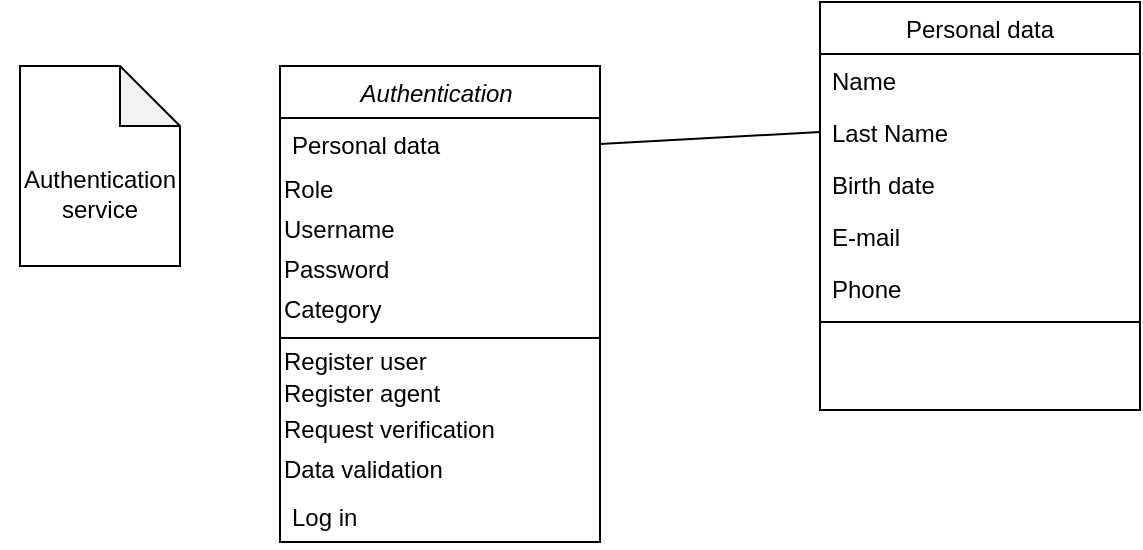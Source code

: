 <mxfile version="14.6.13" type="device" pages="10"><diagram id="C5RBs43oDa-KdzZeNtuy" name="Authentication service"><mxGraphModel dx="1038" dy="548" grid="1" gridSize="10" guides="1" tooltips="1" connect="1" arrows="1" fold="1" page="1" pageScale="1" pageWidth="827" pageHeight="1169" math="0" shadow="0"><root><mxCell id="WIyWlLk6GJQsqaUBKTNV-0"/><mxCell id="WIyWlLk6GJQsqaUBKTNV-1" parent="WIyWlLk6GJQsqaUBKTNV-0"/><mxCell id="zkfFHV4jXpPFQw0GAbJ--0" value="Authentication " style="swimlane;fontStyle=2;align=center;verticalAlign=top;childLayout=stackLayout;horizontal=1;startSize=26;horizontalStack=0;resizeParent=1;resizeLast=0;collapsible=1;marginBottom=0;rounded=0;shadow=0;strokeWidth=1;" parent="WIyWlLk6GJQsqaUBKTNV-1" vertex="1"><mxGeometry x="220" y="60" width="160" height="238" as="geometry"><mxRectangle x="230" y="140" width="160" height="26" as="alternateBounds"/></mxGeometry></mxCell><mxCell id="zkfFHV4jXpPFQw0GAbJ--1" value="Personal data" style="text;align=left;verticalAlign=top;spacingLeft=4;spacingRight=4;overflow=hidden;rotatable=0;points=[[0,0.5],[1,0.5]];portConstraint=eastwest;" parent="zkfFHV4jXpPFQw0GAbJ--0" vertex="1"><mxGeometry y="26" width="160" height="26" as="geometry"/></mxCell><mxCell id="ReYNK1Z-Af21f3EO2ysg-7" value="Role" style="text;html=1;strokeColor=none;fillColor=none;align=left;verticalAlign=middle;whiteSpace=wrap;rounded=0;" parent="zkfFHV4jXpPFQw0GAbJ--0" vertex="1"><mxGeometry y="52" width="160" height="20" as="geometry"/></mxCell><mxCell id="XfQplc0rlk7RxLokf2ta-0" value="Username" style="text;html=1;strokeColor=none;fillColor=none;align=left;verticalAlign=middle;whiteSpace=wrap;rounded=0;" parent="zkfFHV4jXpPFQw0GAbJ--0" vertex="1"><mxGeometry y="72" width="160" height="20" as="geometry"/></mxCell><mxCell id="1bOQscajM9IXoWWBDuEz-1" value="Password" style="text;html=1;strokeColor=none;fillColor=none;align=left;verticalAlign=middle;whiteSpace=wrap;rounded=0;" parent="zkfFHV4jXpPFQw0GAbJ--0" vertex="1"><mxGeometry y="92" width="160" height="20" as="geometry"/></mxCell><mxCell id="_QOAytvVCJvQqYJpLFVI-0" value="Category" style="text;html=1;strokeColor=none;fillColor=none;align=left;verticalAlign=middle;whiteSpace=wrap;rounded=0;" vertex="1" parent="zkfFHV4jXpPFQw0GAbJ--0"><mxGeometry y="112" width="160" height="20" as="geometry"/></mxCell><mxCell id="zkfFHV4jXpPFQw0GAbJ--4" value="" style="line;html=1;strokeWidth=1;align=left;verticalAlign=middle;spacingTop=-1;spacingLeft=3;spacingRight=3;rotatable=0;labelPosition=right;points=[];portConstraint=eastwest;" parent="zkfFHV4jXpPFQw0GAbJ--0" vertex="1"><mxGeometry y="132" width="160" height="8" as="geometry"/></mxCell><mxCell id="JDVxA9NkCLUXqV2isDxP-0" value="Register user" style="text;html=1;strokeColor=none;fillColor=none;align=left;verticalAlign=middle;whiteSpace=wrap;rounded=0;" parent="zkfFHV4jXpPFQw0GAbJ--0" vertex="1"><mxGeometry y="140" width="160" height="16" as="geometry"/></mxCell><mxCell id="Q2XnevEy850l-Dmp0-g6-0" value="Register agent" style="text;html=1;strokeColor=none;fillColor=none;align=left;verticalAlign=middle;whiteSpace=wrap;rounded=0;" parent="zkfFHV4jXpPFQw0GAbJ--0" vertex="1"><mxGeometry y="156" width="160" height="16" as="geometry"/></mxCell><mxCell id="1bOQscajM9IXoWWBDuEz-0" value="Request verification" style="text;html=1;strokeColor=none;fillColor=none;align=left;verticalAlign=middle;whiteSpace=wrap;rounded=0;" parent="zkfFHV4jXpPFQw0GAbJ--0" vertex="1"><mxGeometry y="172" width="160" height="20" as="geometry"/></mxCell><mxCell id="1bOQscajM9IXoWWBDuEz-2" value="Data validation" style="text;html=1;strokeColor=none;fillColor=none;align=left;verticalAlign=middle;whiteSpace=wrap;rounded=0;" parent="zkfFHV4jXpPFQw0GAbJ--0" vertex="1"><mxGeometry y="192" width="160" height="20" as="geometry"/></mxCell><mxCell id="ReYNK1Z-Af21f3EO2ysg-29" value="Log in" style="text;align=left;verticalAlign=top;spacingLeft=4;spacingRight=4;overflow=hidden;rotatable=0;points=[[0,0.5],[1,0.5]];portConstraint=eastwest;" parent="zkfFHV4jXpPFQw0GAbJ--0" vertex="1"><mxGeometry y="212" width="160" height="26" as="geometry"/></mxCell><mxCell id="zkfFHV4jXpPFQw0GAbJ--17" value="Personal data" style="swimlane;fontStyle=0;align=center;verticalAlign=top;childLayout=stackLayout;horizontal=1;startSize=26;horizontalStack=0;resizeParent=1;resizeLast=0;collapsible=1;marginBottom=0;rounded=0;shadow=0;strokeWidth=1;" parent="WIyWlLk6GJQsqaUBKTNV-1" vertex="1"><mxGeometry x="490" y="28" width="160" height="204" as="geometry"><mxRectangle x="550" y="140" width="160" height="26" as="alternateBounds"/></mxGeometry></mxCell><mxCell id="zkfFHV4jXpPFQw0GAbJ--18" value="Name" style="text;align=left;verticalAlign=top;spacingLeft=4;spacingRight=4;overflow=hidden;rotatable=0;points=[[0,0.5],[1,0.5]];portConstraint=eastwest;" parent="zkfFHV4jXpPFQw0GAbJ--17" vertex="1"><mxGeometry y="26" width="160" height="26" as="geometry"/></mxCell><mxCell id="zkfFHV4jXpPFQw0GAbJ--19" value="Last Name" style="text;align=left;verticalAlign=top;spacingLeft=4;spacingRight=4;overflow=hidden;rotatable=0;points=[[0,0.5],[1,0.5]];portConstraint=eastwest;rounded=0;shadow=0;html=0;" parent="zkfFHV4jXpPFQw0GAbJ--17" vertex="1"><mxGeometry y="52" width="160" height="26" as="geometry"/></mxCell><mxCell id="zkfFHV4jXpPFQw0GAbJ--20" value="Birth date" style="text;align=left;verticalAlign=top;spacingLeft=4;spacingRight=4;overflow=hidden;rotatable=0;points=[[0,0.5],[1,0.5]];portConstraint=eastwest;rounded=0;shadow=0;html=0;" parent="zkfFHV4jXpPFQw0GAbJ--17" vertex="1"><mxGeometry y="78" width="160" height="26" as="geometry"/></mxCell><mxCell id="zkfFHV4jXpPFQw0GAbJ--21" value="E-mail" style="text;align=left;verticalAlign=top;spacingLeft=4;spacingRight=4;overflow=hidden;rotatable=0;points=[[0,0.5],[1,0.5]];portConstraint=eastwest;rounded=0;shadow=0;html=0;" parent="zkfFHV4jXpPFQw0GAbJ--17" vertex="1"><mxGeometry y="104" width="160" height="26" as="geometry"/></mxCell><mxCell id="zkfFHV4jXpPFQw0GAbJ--22" value="Phone" style="text;align=left;verticalAlign=top;spacingLeft=4;spacingRight=4;overflow=hidden;rotatable=0;points=[[0,0.5],[1,0.5]];portConstraint=eastwest;rounded=0;shadow=0;html=0;" parent="zkfFHV4jXpPFQw0GAbJ--17" vertex="1"><mxGeometry y="130" width="160" height="26" as="geometry"/></mxCell><mxCell id="zkfFHV4jXpPFQw0GAbJ--23" value="" style="line;html=1;strokeWidth=1;align=left;verticalAlign=middle;spacingTop=-1;spacingLeft=3;spacingRight=3;rotatable=0;labelPosition=right;points=[];portConstraint=eastwest;" parent="zkfFHV4jXpPFQw0GAbJ--17" vertex="1"><mxGeometry y="156" width="160" height="8" as="geometry"/></mxCell><mxCell id="HSZNfXxp5xTcY5y4LJtj-0" value="" style="shape=note;whiteSpace=wrap;html=1;backgroundOutline=1;darkOpacity=0.05;" parent="WIyWlLk6GJQsqaUBKTNV-1" vertex="1"><mxGeometry x="90" y="60" width="80" height="100" as="geometry"/></mxCell><mxCell id="ReYNK1Z-Af21f3EO2ysg-4" value="Authentication service" style="text;html=1;strokeColor=none;fillColor=none;align=center;verticalAlign=middle;whiteSpace=wrap;rounded=0;" parent="WIyWlLk6GJQsqaUBKTNV-1" vertex="1"><mxGeometry x="80" y="114" width="100" height="20" as="geometry"/></mxCell><mxCell id="SIzjx4QhROGTk4H8LRek-0" value="" style="endArrow=none;html=1;entryX=0;entryY=0.5;entryDx=0;entryDy=0;exitX=1;exitY=0.5;exitDx=0;exitDy=0;" edge="1" parent="WIyWlLk6GJQsqaUBKTNV-1" source="zkfFHV4jXpPFQw0GAbJ--1" target="zkfFHV4jXpPFQw0GAbJ--19"><mxGeometry width="50" height="50" relative="1" as="geometry"><mxPoint x="390" y="310" as="sourcePoint"/><mxPoint x="440" y="260" as="targetPoint"/></mxGeometry></mxCell></root></mxGraphModel></diagram><diagram id="r2HRBo8od2cqK9iVNZ-q" name="Post service"><mxGraphModel dx="1038" dy="548" grid="1" gridSize="10" guides="1" tooltips="1" connect="1" arrows="1" fold="1" page="1" pageScale="1" pageWidth="850" pageHeight="1100" math="0" shadow="0"><root><mxCell id="br71p7ZjA_L0M0ZVhq4M-0"/><mxCell id="br71p7ZjA_L0M0ZVhq4M-1" parent="br71p7ZjA_L0M0ZVhq4M-0"/><mxCell id="v4H21NzG5PQFJMU2AlOd-0" value="Post service" style="swimlane;fontStyle=2;align=center;verticalAlign=top;childLayout=stackLayout;horizontal=1;startSize=26;horizontalStack=0;resizeParent=1;resizeLast=0;collapsible=1;marginBottom=0;rounded=0;shadow=0;strokeWidth=1;" parent="br71p7ZjA_L0M0ZVhq4M-1" vertex="1"><mxGeometry x="220" y="50" width="180" height="314" as="geometry"><mxRectangle x="230" y="140" width="160" height="26" as="alternateBounds"/></mxGeometry></mxCell><mxCell id="3s2FGF5Vg70_zQsHJ2fp-0" value="Comment length" style="text;html=1;strokeColor=none;fillColor=none;align=left;verticalAlign=middle;whiteSpace=wrap;rounded=0;" vertex="1" parent="v4H21NzG5PQFJMU2AlOd-0"><mxGeometry y="26" width="180" height="20" as="geometry"/></mxCell><mxCell id="3s2FGF5Vg70_zQsHJ2fp-1" value="Comment" style="text;html=1;strokeColor=none;fillColor=none;align=left;verticalAlign=middle;whiteSpace=wrap;rounded=0;" vertex="1" parent="v4H21NzG5PQFJMU2AlOd-0"><mxGeometry y="46" width="180" height="20" as="geometry"/></mxCell><mxCell id="3s2FGF5Vg70_zQsHJ2fp-4" value="Description" style="text;html=1;strokeColor=none;fillColor=none;align=left;verticalAlign=middle;whiteSpace=wrap;rounded=0;" vertex="1" parent="v4H21NzG5PQFJMU2AlOd-0"><mxGeometry y="66" width="180" height="20" as="geometry"/></mxCell><mxCell id="3s2FGF5Vg70_zQsHJ2fp-2" value="Tag" style="text;html=1;strokeColor=none;fillColor=none;align=left;verticalAlign=middle;whiteSpace=wrap;rounded=0;" vertex="1" parent="v4H21NzG5PQFJMU2AlOd-0"><mxGeometry y="86" width="180" height="20" as="geometry"/></mxCell><mxCell id="3s2FGF5Vg70_zQsHJ2fp-3" value="Descrioption length" style="text;html=1;strokeColor=none;fillColor=none;align=left;verticalAlign=middle;whiteSpace=wrap;rounded=0;" vertex="1" parent="v4H21NzG5PQFJMU2AlOd-0"><mxGeometry y="106" width="180" height="20" as="geometry"/></mxCell><mxCell id="3s2FGF5Vg70_zQsHJ2fp-5" value="Location" style="text;html=1;strokeColor=none;fillColor=none;align=left;verticalAlign=middle;whiteSpace=wrap;rounded=0;" vertex="1" parent="v4H21NzG5PQFJMU2AlOd-0"><mxGeometry y="126" width="180" height="20" as="geometry"/></mxCell><mxCell id="v4H21NzG5PQFJMU2AlOd-3" value="" style="line;html=1;strokeWidth=1;align=left;verticalAlign=middle;spacingTop=-1;spacingLeft=3;spacingRight=3;rotatable=0;labelPosition=right;points=[];portConstraint=eastwest;" parent="v4H21NzG5PQFJMU2AlOd-0" vertex="1"><mxGeometry y="146" width="180" height="8" as="geometry"/></mxCell><mxCell id="Hul0nRAsShGVxjiCCPxD-10" value="Post album" style="text;html=1;strokeColor=none;fillColor=none;align=left;verticalAlign=middle;whiteSpace=wrap;rounded=0;" parent="v4H21NzG5PQFJMU2AlOd-0" vertex="1"><mxGeometry y="154" width="180" height="20" as="geometry"/></mxCell><mxCell id="Hul0nRAsShGVxjiCCPxD-9" value="Post picture" style="text;html=1;strokeColor=none;fillColor=none;align=left;verticalAlign=middle;whiteSpace=wrap;rounded=0;" parent="v4H21NzG5PQFJMU2AlOd-0" vertex="1"><mxGeometry y="174" width="180" height="20" as="geometry"/></mxCell><mxCell id="bsOmGUj-gO7jYD7yXXba-0" value="Add tag" style="text;html=1;strokeColor=none;fillColor=none;align=left;verticalAlign=middle;whiteSpace=wrap;rounded=0;" vertex="1" parent="v4H21NzG5PQFJMU2AlOd-0"><mxGeometry y="194" width="180" height="20" as="geometry"/></mxCell><mxCell id="bsOmGUj-gO7jYD7yXXba-2" value="Add description" style="text;html=1;strokeColor=none;fillColor=none;align=left;verticalAlign=middle;whiteSpace=wrap;rounded=0;" vertex="1" parent="v4H21NzG5PQFJMU2AlOd-0"><mxGeometry y="214" width="180" height="20" as="geometry"/></mxCell><mxCell id="bsOmGUj-gO7jYD7yXXba-1" value="Add comment" style="text;html=1;strokeColor=none;fillColor=none;align=left;verticalAlign=middle;whiteSpace=wrap;rounded=0;" vertex="1" parent="v4H21NzG5PQFJMU2AlOd-0"><mxGeometry y="234" width="180" height="20" as="geometry"/></mxCell><mxCell id="bsOmGUj-gO7jYD7yXXba-3" value="Add location" style="text;html=1;strokeColor=none;fillColor=none;align=left;verticalAlign=middle;whiteSpace=wrap;rounded=0;" vertex="1" parent="v4H21NzG5PQFJMU2AlOd-0"><mxGeometry y="254" width="180" height="20" as="geometry"/></mxCell><mxCell id="iZN8cLjQt-UxJeEd8muL-0" value="Post campaign" style="text;html=1;strokeColor=none;fillColor=none;align=left;verticalAlign=middle;whiteSpace=wrap;rounded=0;" vertex="1" parent="v4H21NzG5PQFJMU2AlOd-0"><mxGeometry y="274" width="180" height="20" as="geometry"/></mxCell><mxCell id="g0aqJL32tlfcraor4uZk-0" value="Tag profil" style="text;html=1;strokeColor=none;fillColor=none;align=left;verticalAlign=middle;whiteSpace=wrap;rounded=0;" vertex="1" parent="v4H21NzG5PQFJMU2AlOd-0"><mxGeometry y="294" width="180" height="20" as="geometry"/></mxCell><mxCell id="YQzERz9-yCWYgA1bQ8xz-0" value="" style="shape=note;whiteSpace=wrap;html=1;backgroundOutline=1;darkOpacity=0.05;" parent="br71p7ZjA_L0M0ZVhq4M-1" vertex="1"><mxGeometry x="90" y="60" width="80" height="100" as="geometry"/></mxCell><mxCell id="7DjD-3ZHvbT-M6nE8RVS-1" value="Post service" style="text;html=1;strokeColor=none;fillColor=none;align=center;verticalAlign=middle;whiteSpace=wrap;rounded=0;" parent="br71p7ZjA_L0M0ZVhq4M-1" vertex="1"><mxGeometry x="85" y="110" width="90" height="20" as="geometry"/></mxCell></root></mxGraphModel></diagram><diagram id="b5omNdKvr_zYi1Q-HMgw" name="Message service"><mxGraphModel dx="1038" dy="548" grid="1" gridSize="10" guides="1" tooltips="1" connect="1" arrows="1" fold="1" page="1" pageScale="1" pageWidth="850" pageHeight="1100" math="0" shadow="0"><root><mxCell id="3fl5K1j81_6rZA3wEwP--0"/><mxCell id="3fl5K1j81_6rZA3wEwP--1" parent="3fl5K1j81_6rZA3wEwP--0"/><mxCell id="atzM-9dd-ZXqLETKS4H_-1" value="" style="shape=note;whiteSpace=wrap;html=1;backgroundOutline=1;darkOpacity=0.05;align=left;" parent="3fl5K1j81_6rZA3wEwP--1" vertex="1"><mxGeometry x="90" y="40" width="110" height="100" as="geometry"/></mxCell><mxCell id="atzM-9dd-ZXqLETKS4H_-2" value="Message service" style="text;html=1;strokeColor=none;fillColor=none;align=center;verticalAlign=middle;whiteSpace=wrap;rounded=0;" parent="3fl5K1j81_6rZA3wEwP--1" vertex="1"><mxGeometry x="90" y="80" width="110" height="20" as="geometry"/></mxCell><mxCell id="gHcxN_BVj7UGCXeV6Qfe-0" value="Message" style="swimlane;fontStyle=2;align=center;verticalAlign=top;childLayout=stackLayout;horizontal=1;startSize=26;horizontalStack=0;resizeParent=1;resizeLast=0;collapsible=1;marginBottom=0;rounded=0;shadow=0;strokeWidth=1;" parent="3fl5K1j81_6rZA3wEwP--1" vertex="1"><mxGeometry x="300" y="60" width="160" height="194" as="geometry"><mxRectangle x="230" y="140" width="160" height="26" as="alternateBounds"/></mxGeometry></mxCell><mxCell id="C_VQPo6LiMMqjSsjy3Vf-0" value="Message" style="text;html=1;strokeColor=none;fillColor=none;align=left;verticalAlign=middle;whiteSpace=wrap;rounded=0;" vertex="1" parent="gHcxN_BVj7UGCXeV6Qfe-0"><mxGeometry y="26" width="160" height="20" as="geometry"/></mxCell><mxCell id="C_VQPo6LiMMqjSsjy3Vf-1" value="Message length" style="text;html=1;strokeColor=none;fillColor=none;align=left;verticalAlign=middle;whiteSpace=wrap;rounded=0;" vertex="1" parent="gHcxN_BVj7UGCXeV6Qfe-0"><mxGeometry y="46" width="160" height="20" as="geometry"/></mxCell><mxCell id="gHcxN_BVj7UGCXeV6Qfe-3" value="" style="line;html=1;strokeWidth=1;align=left;verticalAlign=middle;spacingTop=-1;spacingLeft=3;spacingRight=3;rotatable=0;labelPosition=right;points=[];portConstraint=eastwest;" parent="gHcxN_BVj7UGCXeV6Qfe-0" vertex="1"><mxGeometry y="66" width="160" height="8" as="geometry"/></mxCell><mxCell id="gHcxN_BVj7UGCXeV6Qfe-4" value="Send text message" style="text;html=1;strokeColor=none;fillColor=none;align=left;verticalAlign=middle;whiteSpace=wrap;rounded=0;" parent="gHcxN_BVj7UGCXeV6Qfe-0" vertex="1"><mxGeometry y="74" width="160" height="20" as="geometry"/></mxCell><mxCell id="gHcxN_BVj7UGCXeV6Qfe-5" value="Send post" style="text;html=1;strokeColor=none;fillColor=none;align=left;verticalAlign=middle;whiteSpace=wrap;rounded=0;" parent="gHcxN_BVj7UGCXeV6Qfe-0" vertex="1"><mxGeometry y="94" width="160" height="20" as="geometry"/></mxCell><mxCell id="OZNnjJViPMddC7_l5D5_-0" value="Send album" style="text;html=1;strokeColor=none;fillColor=none;align=left;verticalAlign=middle;whiteSpace=wrap;rounded=0;" parent="gHcxN_BVj7UGCXeV6Qfe-0" vertex="1"><mxGeometry y="114" width="160" height="20" as="geometry"/></mxCell><mxCell id="OZNnjJViPMddC7_l5D5_-1" value="Accept message" style="text;html=1;strokeColor=none;fillColor=none;align=left;verticalAlign=middle;whiteSpace=wrap;rounded=0;" parent="gHcxN_BVj7UGCXeV6Qfe-0" vertex="1"><mxGeometry y="134" width="160" height="20" as="geometry"/></mxCell><mxCell id="OZNnjJViPMddC7_l5D5_-3" value="Decline message" style="text;html=1;strokeColor=none;fillColor=none;align=left;verticalAlign=middle;whiteSpace=wrap;rounded=0;" parent="gHcxN_BVj7UGCXeV6Qfe-0" vertex="1"><mxGeometry y="154" width="160" height="20" as="geometry"/></mxCell><mxCell id="OZNnjJViPMddC7_l5D5_-2" value="Delete message" style="text;html=1;strokeColor=none;fillColor=none;align=left;verticalAlign=middle;whiteSpace=wrap;rounded=0;" parent="gHcxN_BVj7UGCXeV6Qfe-0" vertex="1"><mxGeometry y="174" width="160" height="20" as="geometry"/></mxCell></root></mxGraphModel></diagram><diagram id="DbT8yEGWel71VW7rUejq" name="Campaign service"><mxGraphModel dx="1038" dy="548" grid="1" gridSize="10" guides="1" tooltips="1" connect="1" arrows="1" fold="1" page="1" pageScale="1" pageWidth="850" pageHeight="1100" math="0" shadow="0"><root><mxCell id="75Egmg1gJeZcGMOf_CWJ-0"/><mxCell id="75Egmg1gJeZcGMOf_CWJ-1" parent="75Egmg1gJeZcGMOf_CWJ-0"/><mxCell id="75Egmg1gJeZcGMOf_CWJ-2" value="" style="shape=note;whiteSpace=wrap;html=1;backgroundOutline=1;darkOpacity=0.05;align=left;" parent="75Egmg1gJeZcGMOf_CWJ-1" vertex="1"><mxGeometry x="110" y="40" width="90" height="100" as="geometry"/></mxCell><mxCell id="75Egmg1gJeZcGMOf_CWJ-3" value="Campaign service" style="text;html=1;strokeColor=none;fillColor=none;align=center;verticalAlign=middle;whiteSpace=wrap;rounded=0;" parent="75Egmg1gJeZcGMOf_CWJ-1" vertex="1"><mxGeometry x="115" y="90" width="80" height="20" as="geometry"/></mxCell><mxCell id="Hi_1EQ1bOfn7E2mt74sv-0" value="Campaign service" style="swimlane;fontStyle=2;align=center;verticalAlign=top;childLayout=stackLayout;horizontal=1;startSize=26;horizontalStack=0;resizeParent=1;resizeLast=0;collapsible=1;marginBottom=0;rounded=0;shadow=0;strokeWidth=1;" parent="75Egmg1gJeZcGMOf_CWJ-1" vertex="1"><mxGeometry x="265" y="50" width="160" height="294" as="geometry"><mxRectangle x="230" y="140" width="160" height="26" as="alternateBounds"/></mxGeometry></mxCell><mxCell id="_TTTxlsUp_SePWbgWbrv-2" value="Name" style="text;html=1;strokeColor=none;fillColor=none;align=left;verticalAlign=middle;whiteSpace=wrap;rounded=0;" vertex="1" parent="Hi_1EQ1bOfn7E2mt74sv-0"><mxGeometry y="26" width="160" height="20" as="geometry"/></mxCell><mxCell id="_TTTxlsUp_SePWbgWbrv-6" value="Time" style="text;html=1;strokeColor=none;fillColor=none;align=left;verticalAlign=middle;whiteSpace=wrap;rounded=0;" vertex="1" parent="Hi_1EQ1bOfn7E2mt74sv-0"><mxGeometry y="46" width="160" height="20" as="geometry"/></mxCell><mxCell id="_TTTxlsUp_SePWbgWbrv-3" value="Type" style="text;html=1;strokeColor=none;fillColor=none;align=left;verticalAlign=middle;whiteSpace=wrap;rounded=0;" vertex="1" parent="Hi_1EQ1bOfn7E2mt74sv-0"><mxGeometry y="66" width="160" height="20" as="geometry"/></mxCell><mxCell id="_KtMq8qy0YcrkvGjkt0b-0" value="Number of like" style="text;html=1;strokeColor=none;fillColor=none;align=left;verticalAlign=middle;whiteSpace=wrap;rounded=0;" vertex="1" parent="Hi_1EQ1bOfn7E2mt74sv-0"><mxGeometry y="86" width="160" height="20" as="geometry"/></mxCell><mxCell id="_KtMq8qy0YcrkvGjkt0b-1" value="Number of&amp;nbsp; dislike" style="text;html=1;strokeColor=none;fillColor=none;align=left;verticalAlign=middle;whiteSpace=wrap;rounded=0;" vertex="1" parent="Hi_1EQ1bOfn7E2mt74sv-0"><mxGeometry y="106" width="160" height="20" as="geometry"/></mxCell><mxCell id="_KtMq8qy0YcrkvGjkt0b-2" value="Number of&amp;nbsp; comments" style="text;html=1;strokeColor=none;fillColor=none;align=left;verticalAlign=middle;whiteSpace=wrap;rounded=0;" vertex="1" parent="Hi_1EQ1bOfn7E2mt74sv-0"><mxGeometry y="126" width="160" height="20" as="geometry"/></mxCell><mxCell id="Hi_1EQ1bOfn7E2mt74sv-1" value="" style="line;html=1;strokeWidth=1;align=left;verticalAlign=middle;spacingTop=-1;spacingLeft=3;spacingRight=3;rotatable=0;labelPosition=right;points=[];portConstraint=eastwest;" parent="Hi_1EQ1bOfn7E2mt74sv-0" vertex="1"><mxGeometry y="146" width="160" height="8" as="geometry"/></mxCell><mxCell id="Hi_1EQ1bOfn7E2mt74sv-2" value="Create campaign" style="text;html=1;strokeColor=none;fillColor=none;align=left;verticalAlign=middle;whiteSpace=wrap;rounded=0;" parent="Hi_1EQ1bOfn7E2mt74sv-0" vertex="1"><mxGeometry y="154" width="160" height="20" as="geometry"/></mxCell><mxCell id="Hi_1EQ1bOfn7E2mt74sv-3" value="Delete campaign" style="text;html=1;strokeColor=none;fillColor=none;align=left;verticalAlign=middle;whiteSpace=wrap;rounded=0;" parent="Hi_1EQ1bOfn7E2mt74sv-0" vertex="1"><mxGeometry y="174" width="160" height="20" as="geometry"/></mxCell><mxCell id="Hi_1EQ1bOfn7E2mt74sv-4" value="Update campaign" style="text;html=1;strokeColor=none;fillColor=none;align=left;verticalAlign=middle;whiteSpace=wrap;rounded=0;" parent="Hi_1EQ1bOfn7E2mt74sv-0" vertex="1"><mxGeometry y="194" width="160" height="20" as="geometry"/></mxCell><mxCell id="Hi_1EQ1bOfn7E2mt74sv-5" value="Share campaign" style="text;html=1;strokeColor=none;fillColor=none;align=left;verticalAlign=middle;whiteSpace=wrap;rounded=0;" parent="Hi_1EQ1bOfn7E2mt74sv-0" vertex="1"><mxGeometry y="214" width="160" height="20" as="geometry"/></mxCell><mxCell id="Hi_1EQ1bOfn7E2mt74sv-6" value="Campaign overview" style="text;html=1;strokeColor=none;fillColor=none;align=left;verticalAlign=middle;whiteSpace=wrap;rounded=0;" parent="Hi_1EQ1bOfn7E2mt74sv-0" vertex="1"><mxGeometry y="234" width="160" height="20" as="geometry"/></mxCell><mxCell id="wMMc0O1hwhjzF81ITZpM-1" value="Reklama" style="swimlane;fontStyle=2;align=center;verticalAlign=top;childLayout=stackLayout;horizontal=1;startSize=26;horizontalStack=0;resizeParent=1;resizeLast=0;collapsible=1;marginBottom=0;rounded=0;shadow=0;strokeWidth=1;" vertex="1" parent="75Egmg1gJeZcGMOf_CWJ-1"><mxGeometry x="510" y="60" width="160" height="140" as="geometry"><mxRectangle x="230" y="140" width="160" height="26" as="alternateBounds"/></mxGeometry></mxCell><mxCell id="wMMc0O1hwhjzF81ITZpM-6" value="Naziv" style="text;html=1;strokeColor=none;fillColor=none;align=left;verticalAlign=middle;whiteSpace=wrap;rounded=0;" vertex="1" parent="wMMc0O1hwhjzF81ITZpM-1"><mxGeometry y="26" width="160" height="20" as="geometry"/></mxCell><mxCell id="wMMc0O1hwhjzF81ITZpM-7" value="Ciljna grupa" style="text;html=1;strokeColor=none;fillColor=none;align=left;verticalAlign=middle;whiteSpace=wrap;rounded=0;" vertex="1" parent="wMMc0O1hwhjzF81ITZpM-1"><mxGeometry y="46" width="160" height="20" as="geometry"/></mxCell><mxCell id="wMMc0O1hwhjzF81ITZpM-15" value="Slika" style="text;html=1;strokeColor=none;fillColor=none;align=left;verticalAlign=middle;whiteSpace=wrap;rounded=0;" vertex="1" parent="wMMc0O1hwhjzF81ITZpM-1"><mxGeometry y="66" width="160" height="20" as="geometry"/></mxCell><mxCell id="wMMc0O1hwhjzF81ITZpM-8" value="" style="line;html=1;strokeWidth=1;align=left;verticalAlign=middle;spacingTop=-1;spacingLeft=3;spacingRight=3;rotatable=0;labelPosition=right;points=[];portConstraint=eastwest;" vertex="1" parent="wMMc0O1hwhjzF81ITZpM-1"><mxGeometry y="86" width="160" height="8" as="geometry"/></mxCell><mxCell id="wMMc0O1hwhjzF81ITZpM-14" value="" style="endArrow=none;html=1;entryX=0;entryY=0.75;entryDx=0;entryDy=0;exitX=1;exitY=0.5;exitDx=0;exitDy=0;" edge="1" parent="75Egmg1gJeZcGMOf_CWJ-1" source="_KtMq8qy0YcrkvGjkt0b-1" target="wMMc0O1hwhjzF81ITZpM-1"><mxGeometry width="50" height="50" relative="1" as="geometry"><mxPoint x="450" y="260" as="sourcePoint"/><mxPoint x="500" y="210" as="targetPoint"/></mxGeometry></mxCell></root></mxGraphModel></diagram><diagram id="Fz1Ql0YVO5OgIk9Pnpxq" name="Agent service"><mxGraphModel dx="1038" dy="548" grid="1" gridSize="10" guides="1" tooltips="1" connect="1" arrows="1" fold="1" page="1" pageScale="1" pageWidth="850" pageHeight="1100" math="0" shadow="0"><root><mxCell id="zpHDCO2KdwItgabqZXX5-0"/><mxCell id="zpHDCO2KdwItgabqZXX5-1" parent="zpHDCO2KdwItgabqZXX5-0"/><mxCell id="zpHDCO2KdwItgabqZXX5-2" value="" style="shape=note;whiteSpace=wrap;html=1;backgroundOutline=1;darkOpacity=0.05;align=left;" parent="zpHDCO2KdwItgabqZXX5-1" vertex="1"><mxGeometry x="90" y="60" width="80" height="100" as="geometry"/></mxCell><mxCell id="1nlQ6piY1SKKKnpLhnqp-0" value="Agent service" style="text;html=1;strokeColor=none;fillColor=none;align=center;verticalAlign=middle;whiteSpace=wrap;rounded=0;" parent="zpHDCO2KdwItgabqZXX5-1" vertex="1"><mxGeometry x="110" y="110" width="40" height="20" as="geometry"/></mxCell><mxCell id="3z0Biu-3dWx4EHnZYJlp-0" value="Agent service" style="swimlane;fontStyle=2;align=center;verticalAlign=top;childLayout=stackLayout;horizontal=1;startSize=26;horizontalStack=0;resizeParent=1;resizeLast=0;collapsible=1;marginBottom=0;rounded=0;shadow=0;strokeWidth=1;" parent="zpHDCO2KdwItgabqZXX5-1" vertex="1"><mxGeometry x="220" y="60" width="180" height="270" as="geometry"><mxRectangle x="230" y="140" width="160" height="26" as="alternateBounds"/></mxGeometry></mxCell><mxCell id="3z0Biu-3dWx4EHnZYJlp-16" value="Price" style="text;html=1;strokeColor=none;fillColor=none;align=left;verticalAlign=middle;whiteSpace=wrap;rounded=0;" parent="3z0Biu-3dWx4EHnZYJlp-0" vertex="1"><mxGeometry y="26" width="180" height="20" as="geometry"/></mxCell><mxCell id="3z0Biu-3dWx4EHnZYJlp-17" value="Quantity&amp;nbsp; state&amp;nbsp;" style="text;html=1;strokeColor=none;fillColor=none;align=left;verticalAlign=middle;whiteSpace=wrap;rounded=0;" parent="3z0Biu-3dWx4EHnZYJlp-0" vertex="1"><mxGeometry y="46" width="180" height="20" as="geometry"/></mxCell><mxCell id="3z0Biu-3dWx4EHnZYJlp-15" value="Picture" style="text;html=1;strokeColor=none;fillColor=none;align=left;verticalAlign=middle;whiteSpace=wrap;rounded=0;" parent="3z0Biu-3dWx4EHnZYJlp-0" vertex="1"><mxGeometry y="66" width="180" height="20" as="geometry"/></mxCell><mxCell id="3z0Biu-3dWx4EHnZYJlp-1" value="" style="line;html=1;strokeWidth=1;align=left;verticalAlign=middle;spacingTop=-1;spacingLeft=3;spacingRight=3;rotatable=0;labelPosition=right;points=[];portConstraint=eastwest;" parent="3z0Biu-3dWx4EHnZYJlp-0" vertex="1"><mxGeometry y="86" width="180" height="8" as="geometry"/></mxCell><mxCell id="3z0Biu-3dWx4EHnZYJlp-2" value="Product overview" style="text;html=1;strokeColor=none;fillColor=none;align=left;verticalAlign=middle;whiteSpace=wrap;rounded=0;" parent="3z0Biu-3dWx4EHnZYJlp-0" vertex="1"><mxGeometry y="94" width="180" height="20" as="geometry"/></mxCell><mxCell id="3z0Biu-3dWx4EHnZYJlp-3" value="Create product" style="text;html=1;strokeColor=none;fillColor=none;align=left;verticalAlign=middle;whiteSpace=wrap;rounded=0;" parent="3z0Biu-3dWx4EHnZYJlp-0" vertex="1"><mxGeometry y="114" width="180" height="20" as="geometry"/></mxCell><mxCell id="3z0Biu-3dWx4EHnZYJlp-4" value="Delete product" style="text;html=1;strokeColor=none;fillColor=none;align=left;verticalAlign=middle;whiteSpace=wrap;rounded=0;" parent="3z0Biu-3dWx4EHnZYJlp-0" vertex="1"><mxGeometry y="134" width="180" height="20" as="geometry"/></mxCell><mxCell id="3z0Biu-3dWx4EHnZYJlp-5" value="Update product" style="text;html=1;strokeColor=none;fillColor=none;align=left;verticalAlign=middle;whiteSpace=wrap;rounded=0;" parent="3z0Biu-3dWx4EHnZYJlp-0" vertex="1"><mxGeometry y="154" width="180" height="20" as="geometry"/></mxCell><mxCell id="3z0Biu-3dWx4EHnZYJlp-6" value="Buy product" style="text;html=1;strokeColor=none;fillColor=none;align=left;verticalAlign=middle;whiteSpace=wrap;rounded=0;" parent="3z0Biu-3dWx4EHnZYJlp-0" vertex="1"><mxGeometry y="174" width="180" height="20" as="geometry"/></mxCell><mxCell id="E1YNeR2UrygTEgxNHDX5-0" value="Create report" style="text;html=1;strokeColor=none;fillColor=none;align=left;verticalAlign=middle;whiteSpace=wrap;rounded=0;" parent="3z0Biu-3dWx4EHnZYJlp-0" vertex="1"><mxGeometry y="194" width="180" height="20" as="geometry"/></mxCell><mxCell id="E1YNeR2UrygTEgxNHDX5-1" value="Work with campaign" style="text;html=1;strokeColor=none;fillColor=none;align=left;verticalAlign=middle;whiteSpace=wrap;rounded=0;" parent="3z0Biu-3dWx4EHnZYJlp-0" vertex="1"><mxGeometry y="214" width="180" height="20" as="geometry"/></mxCell><mxCell id="ZlZv1xQsRM-fu37Q8B3y-0" value="Work with&amp;nbsp; token" style="text;html=1;strokeColor=none;fillColor=none;align=left;verticalAlign=middle;whiteSpace=wrap;rounded=0;" vertex="1" parent="3z0Biu-3dWx4EHnZYJlp-0"><mxGeometry y="234" width="180" height="20" as="geometry"/></mxCell></root></mxGraphModel></diagram><diagram id="lztd2kyrWuYvoX6lECIL" name="Search service"><mxGraphModel dx="1038" dy="548" grid="1" gridSize="10" guides="1" tooltips="1" connect="1" arrows="1" fold="1" page="1" pageScale="1" pageWidth="850" pageHeight="1100" math="0" shadow="0"><root><mxCell id="uJ6-4abVUB7_J5eM2vOk-0"/><mxCell id="uJ6-4abVUB7_J5eM2vOk-1" parent="uJ6-4abVUB7_J5eM2vOk-0"/><mxCell id="5XbZuJgGJwlGytLXy5i0-0" value="" style="shape=note;whiteSpace=wrap;html=1;backgroundOutline=1;darkOpacity=0.05;" parent="uJ6-4abVUB7_J5eM2vOk-1" vertex="1"><mxGeometry x="110" y="70" width="80" height="100" as="geometry"/></mxCell><mxCell id="DE54q0Zc_QsSWKZIeXDX-0" value="Search service" style="text;html=1;strokeColor=none;fillColor=none;align=center;verticalAlign=middle;whiteSpace=wrap;rounded=0;" parent="uJ6-4abVUB7_J5eM2vOk-1" vertex="1"><mxGeometry x="120" y="110" width="40" height="20" as="geometry"/></mxCell><mxCell id="sdqdJ1e5CZ1aFu_Cp0Jp-0" value="Search" style="swimlane;fontStyle=2;align=center;verticalAlign=top;childLayout=stackLayout;horizontal=1;startSize=26;horizontalStack=0;resizeParent=1;resizeLast=0;collapsible=1;marginBottom=0;rounded=0;shadow=0;strokeWidth=1;" parent="uJ6-4abVUB7_J5eM2vOk-1" vertex="1"><mxGeometry x="220" y="60" width="180" height="130" as="geometry"><mxRectangle x="230" y="140" width="160" height="26" as="alternateBounds"/></mxGeometry></mxCell><mxCell id="sdqdJ1e5CZ1aFu_Cp0Jp-1" value="" style="line;html=1;strokeWidth=1;align=left;verticalAlign=middle;spacingTop=-1;spacingLeft=3;spacingRight=3;rotatable=0;labelPosition=right;points=[];portConstraint=eastwest;" parent="sdqdJ1e5CZ1aFu_Cp0Jp-0" vertex="1"><mxGeometry y="26" width="180" height="8" as="geometry"/></mxCell><mxCell id="sdqdJ1e5CZ1aFu_Cp0Jp-2" value="Search by profil" style="text;html=1;strokeColor=none;fillColor=none;align=left;verticalAlign=middle;whiteSpace=wrap;rounded=0;" parent="sdqdJ1e5CZ1aFu_Cp0Jp-0" vertex="1"><mxGeometry y="34" width="180" height="20" as="geometry"/></mxCell><mxCell id="sdqdJ1e5CZ1aFu_Cp0Jp-3" value="Search&amp;nbsp; by tag" style="text;html=1;strokeColor=none;fillColor=none;align=left;verticalAlign=middle;whiteSpace=wrap;rounded=0;" parent="sdqdJ1e5CZ1aFu_Cp0Jp-0" vertex="1"><mxGeometry y="54" width="180" height="20" as="geometry"/></mxCell><mxCell id="sdqdJ1e5CZ1aFu_Cp0Jp-4" value="Search&amp;nbsp; by location" style="text;html=1;strokeColor=none;fillColor=none;align=left;verticalAlign=middle;whiteSpace=wrap;rounded=0;" parent="sdqdJ1e5CZ1aFu_Cp0Jp-0" vertex="1"><mxGeometry y="74" width="180" height="20" as="geometry"/></mxCell></root></mxGraphModel></diagram><diagram id="V3ngXZV-yGYDliyiM_ml" name="Profil service"><mxGraphModel dx="1038" dy="548" grid="1" gridSize="10" guides="1" tooltips="1" connect="1" arrows="1" fold="1" page="1" pageScale="1" pageWidth="850" pageHeight="1100" math="0" shadow="0"><root><mxCell id="clM5cf7Eazihj6Ph4D05-0"/><mxCell id="clM5cf7Eazihj6Ph4D05-1" parent="clM5cf7Eazihj6Ph4D05-0"/><mxCell id="clM5cf7Eazihj6Ph4D05-2" value="" style="shape=note;whiteSpace=wrap;html=1;backgroundOutline=1;darkOpacity=0.05;align=left;" parent="clM5cf7Eazihj6Ph4D05-1" vertex="1"><mxGeometry x="110" y="70" width="80" height="100" as="geometry"/></mxCell><mxCell id="clM5cf7Eazihj6Ph4D05-3" value="Profil" style="swimlane;fontStyle=2;align=center;verticalAlign=top;childLayout=stackLayout;horizontal=1;startSize=26;horizontalStack=0;resizeParent=1;resizeLast=0;collapsible=1;marginBottom=0;rounded=0;shadow=0;strokeWidth=1;" parent="clM5cf7Eazihj6Ph4D05-1" vertex="1"><mxGeometry x="220" y="60" width="180" height="294" as="geometry"><mxRectangle x="230" y="140" width="160" height="26" as="alternateBounds"/></mxGeometry></mxCell><mxCell id="0Bl7UPvpPJdEUmRAJKqO-0" value="Private" style="text;html=1;strokeColor=none;fillColor=none;align=left;verticalAlign=middle;whiteSpace=wrap;rounded=0;" parent="clM5cf7Eazihj6Ph4D05-3" vertex="1"><mxGeometry y="26" width="180" height="20" as="geometry"/></mxCell><mxCell id="clM5cf7Eazihj6Ph4D05-4" value="" style="line;html=1;strokeWidth=1;align=left;verticalAlign=middle;spacingTop=-1;spacingLeft=3;spacingRight=3;rotatable=0;labelPosition=right;points=[];portConstraint=eastwest;" parent="clM5cf7Eazihj6Ph4D05-3" vertex="1"><mxGeometry y="46" width="180" height="8" as="geometry"/></mxCell><mxCell id="clM5cf7Eazihj6Ph4D05-9" value="Profil delete" style="text;html=1;strokeColor=none;fillColor=none;align=left;verticalAlign=middle;whiteSpace=wrap;rounded=0;" parent="clM5cf7Eazihj6Ph4D05-3" vertex="1"><mxGeometry y="54" width="180" height="20" as="geometry"/></mxCell><mxCell id="clM5cf7Eazihj6Ph4D05-13" value="Profil update" style="text;html=1;strokeColor=none;fillColor=none;align=left;verticalAlign=middle;whiteSpace=wrap;rounded=0;" parent="clM5cf7Eazihj6Ph4D05-3" vertex="1"><mxGeometry y="74" width="180" height="20" as="geometry"/></mxCell><mxCell id="clM5cf7Eazihj6Ph4D05-16" value="Update data" style="text;html=1;strokeColor=none;fillColor=none;align=left;verticalAlign=middle;whiteSpace=wrap;rounded=0;" parent="clM5cf7Eazihj6Ph4D05-3" vertex="1"><mxGeometry y="94" width="180" height="20" as="geometry"/></mxCell><mxCell id="MqEVBfBgjIlgsGfyU9BK-0" value="View liked contend" style="text;html=1;strokeColor=none;fillColor=none;align=left;verticalAlign=middle;whiteSpace=wrap;rounded=0;" parent="clM5cf7Eazihj6Ph4D05-3" vertex="1"><mxGeometry y="114" width="180" height="20" as="geometry"/></mxCell><mxCell id="MqEVBfBgjIlgsGfyU9BK-1" value="View disliked contend" style="text;html=1;strokeColor=none;fillColor=none;align=left;verticalAlign=middle;whiteSpace=wrap;rounded=0;" parent="clM5cf7Eazihj6Ph4D05-3" vertex="1"><mxGeometry y="134" width="180" height="20" as="geometry"/></mxCell><mxCell id="YzHtSJL4i5YQxm0NnVlw-0" value="Follow private profil" style="text;html=1;strokeColor=none;fillColor=none;align=left;verticalAlign=middle;whiteSpace=wrap;rounded=0;" parent="clM5cf7Eazihj6Ph4D05-3" vertex="1"><mxGeometry y="154" width="180" height="20" as="geometry"/></mxCell><mxCell id="aZbsNTbqK-DFeLhEKdgf-0" value="Follow public profil" style="text;html=1;strokeColor=none;fillColor=none;align=left;verticalAlign=middle;whiteSpace=wrap;rounded=0;" parent="clM5cf7Eazihj6Ph4D05-3" vertex="1"><mxGeometry y="174" width="180" height="20" as="geometry"/></mxCell><mxCell id="VTqaaEjQvROWkUIPUlCh-0" value="Profil recommendation" style="text;html=1;strokeColor=none;fillColor=none;align=left;verticalAlign=middle;whiteSpace=wrap;rounded=0;" parent="clM5cf7Eazihj6Ph4D05-3" vertex="1"><mxGeometry y="194" width="180" height="20" as="geometry"/></mxCell><mxCell id="iqklC23xIsmlOW5ShbFZ-0" value="Block profil" style="text;html=1;strokeColor=none;fillColor=none;align=left;verticalAlign=middle;whiteSpace=wrap;rounded=0;" vertex="1" parent="clM5cf7Eazihj6Ph4D05-3"><mxGeometry y="214" width="180" height="20" as="geometry"/></mxCell><mxCell id="B9eaUA37Muxsqx65Hejd-0" value="Profil settings" style="text;html=1;strokeColor=none;fillColor=none;align=left;verticalAlign=middle;whiteSpace=wrap;rounded=0;" vertex="1" parent="clM5cf7Eazihj6Ph4D05-3"><mxGeometry y="234" width="180" height="20" as="geometry"/></mxCell><mxCell id="B9eaUA37Muxsqx65Hejd-1" value="Notification settings" style="text;html=1;strokeColor=none;fillColor=none;align=left;verticalAlign=middle;whiteSpace=wrap;rounded=0;" vertex="1" parent="clM5cf7Eazihj6Ph4D05-3"><mxGeometry y="254" width="180" height="20" as="geometry"/></mxCell><mxCell id="clM5cf7Eazihj6Ph4D05-15" value="Profil service" style="text;html=1;strokeColor=none;fillColor=none;align=center;verticalAlign=middle;whiteSpace=wrap;rounded=0;" parent="clM5cf7Eazihj6Ph4D05-1" vertex="1"><mxGeometry x="130" y="120" width="40" height="20" as="geometry"/></mxCell></root></mxGraphModel></diagram><diagram id="LhwE2z1JIoOl98itUiOD" name="Report service"><mxGraphModel dx="1038" dy="548" grid="1" gridSize="10" guides="1" tooltips="1" connect="1" arrows="1" fold="1" page="1" pageScale="1" pageWidth="850" pageHeight="1100" math="0" shadow="0"><root><mxCell id="CkU3LKy0P1n6NiRa9XpL-0"/><mxCell id="CkU3LKy0P1n6NiRa9XpL-1" parent="CkU3LKy0P1n6NiRa9XpL-0"/><mxCell id="CkU3LKy0P1n6NiRa9XpL-2" value="" style="shape=note;whiteSpace=wrap;html=1;backgroundOutline=1;darkOpacity=0.05;align=left;" parent="CkU3LKy0P1n6NiRa9XpL-1" vertex="1"><mxGeometry x="70" y="90" width="80" height="100" as="geometry"/></mxCell><mxCell id="CkU3LKy0P1n6NiRa9XpL-3" value="Report service" style="text;html=1;strokeColor=none;fillColor=none;align=center;verticalAlign=middle;whiteSpace=wrap;rounded=0;" parent="CkU3LKy0P1n6NiRa9XpL-1" vertex="1"><mxGeometry x="90" y="130" width="40" height="20" as="geometry"/></mxCell><mxCell id="Ec731MDWhJ6ZYmRqaTWT-0" value="Report" style="swimlane;fontStyle=2;align=center;verticalAlign=top;childLayout=stackLayout;horizontal=1;startSize=26;horizontalStack=0;resizeParent=1;resizeLast=0;collapsible=1;marginBottom=0;rounded=0;shadow=0;strokeWidth=1;" parent="CkU3LKy0P1n6NiRa9XpL-1" vertex="1"><mxGeometry x="220" y="60" width="180" height="140" as="geometry"><mxRectangle x="230" y="140" width="160" height="26" as="alternateBounds"/></mxGeometry></mxCell><mxCell id="Ec731MDWhJ6ZYmRqaTWT-1" value="" style="line;html=1;strokeWidth=1;align=left;verticalAlign=middle;spacingTop=-1;spacingLeft=3;spacingRight=3;rotatable=0;labelPosition=right;points=[];portConstraint=eastwest;" parent="Ec731MDWhJ6ZYmRqaTWT-0" vertex="1"><mxGeometry y="26" width="180" height="8" as="geometry"/></mxCell><mxCell id="Ec731MDWhJ6ZYmRqaTWT-12" value="Report inappropriate content&amp;nbsp;" style="text;html=1;strokeColor=none;fillColor=none;align=left;verticalAlign=middle;whiteSpace=wrap;rounded=0;" parent="Ec731MDWhJ6ZYmRqaTWT-0" vertex="1"><mxGeometry y="34" width="180" height="20" as="geometry"/></mxCell><mxCell id="Ec731MDWhJ6ZYmRqaTWT-13" value="Overview inappropriate content&amp;nbsp;" style="text;html=1;strokeColor=none;fillColor=none;align=left;verticalAlign=middle;whiteSpace=wrap;rounded=0;" parent="Ec731MDWhJ6ZYmRqaTWT-0" vertex="1"><mxGeometry y="54" width="180" height="20" as="geometry"/></mxCell><mxCell id="pdw8da85LkNW_2yXTPx7-0" value="Delete inappropriate content" style="text;html=1;strokeColor=none;fillColor=none;align=left;verticalAlign=middle;whiteSpace=wrap;rounded=0;" parent="Ec731MDWhJ6ZYmRqaTWT-0" vertex="1"><mxGeometry y="74" width="180" height="20" as="geometry"/></mxCell></root></mxGraphModel></diagram><diagram id="XogrNPyOIyUY5qVuiU_A" name="Request service"><mxGraphModel dx="1038" dy="548" grid="1" gridSize="10" guides="1" tooltips="1" connect="1" arrows="1" fold="1" page="1" pageScale="1" pageWidth="850" pageHeight="1100" math="0" shadow="0"><root><mxCell id="0Ygmk3A5ndGF50sz2QSr-0"/><mxCell id="0Ygmk3A5ndGF50sz2QSr-1" parent="0Ygmk3A5ndGF50sz2QSr-0"/><mxCell id="0Ygmk3A5ndGF50sz2QSr-2" value="" style="shape=note;whiteSpace=wrap;html=1;backgroundOutline=1;darkOpacity=0.05;align=left;" parent="0Ygmk3A5ndGF50sz2QSr-1" vertex="1"><mxGeometry x="60" y="100" width="80" height="100" as="geometry"/></mxCell><mxCell id="0Ygmk3A5ndGF50sz2QSr-3" value="Request service" style="text;html=1;strokeColor=none;fillColor=none;align=center;verticalAlign=middle;whiteSpace=wrap;rounded=0;" parent="0Ygmk3A5ndGF50sz2QSr-1" vertex="1"><mxGeometry x="80" y="150" width="40" height="20" as="geometry"/></mxCell><mxCell id="dFCM-ITg3uhHGAzhV9og-0" value="Request" style="swimlane;fontStyle=2;align=center;verticalAlign=top;childLayout=stackLayout;horizontal=1;startSize=26;horizontalStack=0;resizeParent=1;resizeLast=0;collapsible=1;marginBottom=0;rounded=0;shadow=0;strokeWidth=1;" parent="0Ygmk3A5ndGF50sz2QSr-1" vertex="1"><mxGeometry x="220" y="60" width="180" height="240" as="geometry"><mxRectangle x="230" y="140" width="160" height="26" as="alternateBounds"/></mxGeometry></mxCell><mxCell id="dFCM-ITg3uhHGAzhV9og-1" value="" style="line;html=1;strokeWidth=1;align=left;verticalAlign=middle;spacingTop=-1;spacingLeft=3;spacingRight=3;rotatable=0;labelPosition=right;points=[];portConstraint=eastwest;" parent="dFCM-ITg3uhHGAzhV9og-0" vertex="1"><mxGeometry y="26" width="180" height="8" as="geometry"/></mxCell><mxCell id="Ysq380gPOUfA6TKLSriS-0" value="Request follow approval" style="text;html=1;strokeColor=none;fillColor=none;align=left;verticalAlign=middle;whiteSpace=wrap;rounded=0;" parent="dFCM-ITg3uhHGAzhV9og-0" vertex="1"><mxGeometry y="34" width="180" height="20" as="geometry"/></mxCell><mxCell id="Ysq380gPOUfA6TKLSriS-1" value="Request register" style="text;html=1;strokeColor=none;fillColor=none;align=left;verticalAlign=middle;whiteSpace=wrap;rounded=0;" parent="dFCM-ITg3uhHGAzhV9og-0" vertex="1"><mxGeometry y="54" width="180" height="20" as="geometry"/></mxCell><mxCell id="5XBLoXwyicJ2s0Pgu281-0" value="Request campaign approval" style="text;html=1;strokeColor=none;fillColor=none;align=left;verticalAlign=middle;whiteSpace=wrap;rounded=0;" parent="dFCM-ITg3uhHGAzhV9og-0" vertex="1"><mxGeometry y="74" width="180" height="20" as="geometry"/></mxCell><mxCell id="0DrSgIHMwxtqamItsXlH-0" value="Profile request verification" style="text;html=1;strokeColor=none;fillColor=none;align=left;verticalAlign=middle;whiteSpace=wrap;rounded=0;" parent="dFCM-ITg3uhHGAzhV9og-0" vertex="1"><mxGeometry y="94" width="180" height="20" as="geometry"/></mxCell><mxCell id="jRD65ORi_xpZA5U_KLH1-0" value="Administator request&amp;nbsp; overview" style="text;html=1;strokeColor=none;fillColor=none;align=left;verticalAlign=middle;whiteSpace=wrap;rounded=0;" parent="dFCM-ITg3uhHGAzhV9og-0" vertex="1"><mxGeometry y="114" width="180" height="20" as="geometry"/></mxCell><mxCell id="j4hBPM4ECBq6JiNHikXC-0" value="Overview inappropriate content&amp;nbsp;" style="text;html=1;strokeColor=none;fillColor=none;align=left;verticalAlign=middle;whiteSpace=wrap;rounded=0;" parent="dFCM-ITg3uhHGAzhV9og-0" vertex="1"><mxGeometry y="134" width="180" height="20" as="geometry"/></mxCell><mxCell id="UpxJEm6tCs_Yzig72GzZ-0" value="Agent profil approval" style="text;html=1;strokeColor=none;fillColor=none;align=left;verticalAlign=middle;whiteSpace=wrap;rounded=0;" parent="dFCM-ITg3uhHGAzhV9og-0" vertex="1"><mxGeometry y="154" width="180" height="16" as="geometry"/></mxCell></root></mxGraphModel></diagram><diagram id="xvrJxu-H7mjp_xyWzsuE" name="Komunikacija izmedju servisa"><mxGraphModel dx="2071" dy="645" grid="1" gridSize="10" guides="1" tooltips="1" connect="1" arrows="1" fold="1" page="1" pageScale="1" pageWidth="850" pageHeight="1100" math="0" shadow="0"><root><mxCell id="DtJe2zswISZ5OTQCgbxg-0"/><mxCell id="DtJe2zswISZ5OTQCgbxg-1" parent="DtJe2zswISZ5OTQCgbxg-0"/><mxCell id="DtJe2zswISZ5OTQCgbxg-2" value="" style="shape=note;whiteSpace=wrap;html=1;backgroundOutline=1;darkOpacity=0.05;" parent="DtJe2zswISZ5OTQCgbxg-1" vertex="1"><mxGeometry x="10" y="10" width="80" height="100" as="geometry"/></mxCell><mxCell id="qw7wduT2hQoPDcEY94OE-0" value="" style="rounded=0;whiteSpace=wrap;html=1;" parent="DtJe2zswISZ5OTQCgbxg-1" vertex="1"><mxGeometry x="400" y="100" width="120" height="40" as="geometry"/></mxCell><mxCell id="qw7wduT2hQoPDcEY94OE-1" value="Authetification service" style="text;html=1;strokeColor=none;fillColor=none;align=center;verticalAlign=middle;whiteSpace=wrap;rounded=0;" parent="DtJe2zswISZ5OTQCgbxg-1" vertex="1"><mxGeometry x="440" y="110" width="40" height="20" as="geometry"/></mxCell><mxCell id="qw7wduT2hQoPDcEY94OE-2" value="" style="rounded=0;whiteSpace=wrap;html=1;" parent="DtJe2zswISZ5OTQCgbxg-1" vertex="1"><mxGeometry x="300" y="210" width="120" height="40" as="geometry"/></mxCell><mxCell id="qw7wduT2hQoPDcEY94OE-4" value="Komunikacija izmedju servisa" style="text;html=1;strokeColor=none;fillColor=none;align=center;verticalAlign=middle;whiteSpace=wrap;rounded=0;" parent="DtJe2zswISZ5OTQCgbxg-1" vertex="1"><mxGeometry x="30" y="60" width="40" height="20" as="geometry"/></mxCell><mxCell id="VlIVs63JYWgHFIHuCubm-0" value="" style="rounded=0;whiteSpace=wrap;html=1;align=left;" parent="DtJe2zswISZ5OTQCgbxg-1" vertex="1"><mxGeometry x="40" y="210" width="120" height="40" as="geometry"/></mxCell><mxCell id="VlIVs63JYWgHFIHuCubm-1" value="API gateway" style="text;html=1;strokeColor=none;fillColor=none;align=center;verticalAlign=middle;whiteSpace=wrap;rounded=0;" parent="DtJe2zswISZ5OTQCgbxg-1" vertex="1"><mxGeometry x="80" y="220" width="40" height="20" as="geometry"/></mxCell><mxCell id="VlIVs63JYWgHFIHuCubm-3" value="" style="endArrow=none;html=1;entryX=0;entryY=0.5;entryDx=0;entryDy=0;exitX=1;exitY=0.5;exitDx=0;exitDy=0;" parent="DtJe2zswISZ5OTQCgbxg-1" source="VlIVs63JYWgHFIHuCubm-0" target="qw7wduT2hQoPDcEY94OE-0" edge="1"><mxGeometry width="50" height="50" relative="1" as="geometry"><mxPoint x="300" y="160" as="sourcePoint"/><mxPoint x="350" y="110" as="targetPoint"/></mxGeometry></mxCell><mxCell id="VlIVs63JYWgHFIHuCubm-10" value="" style="rounded=0;whiteSpace=wrap;html=1;" parent="DtJe2zswISZ5OTQCgbxg-1" vertex="1"><mxGeometry x="510" y="300" width="120" height="40" as="geometry"/></mxCell><mxCell id="VlIVs63JYWgHFIHuCubm-11" value="" style="rounded=0;whiteSpace=wrap;html=1;" parent="DtJe2zswISZ5OTQCgbxg-1" vertex="1"><mxGeometry x="440" y="370" width="120" height="40" as="geometry"/></mxCell><mxCell id="HSiFGoo4B2unEBwSStc7-0" value="Profil service" style="text;html=1;strokeColor=none;fillColor=none;align=center;verticalAlign=middle;whiteSpace=wrap;rounded=0;" parent="DtJe2zswISZ5OTQCgbxg-1" vertex="1"><mxGeometry x="330" y="220" width="40" height="20" as="geometry"/></mxCell><mxCell id="HSiFGoo4B2unEBwSStc7-2" value="" style="endArrow=classic;startArrow=classic;html=1;exitX=0.5;exitY=0;exitDx=0;exitDy=0;" parent="DtJe2zswISZ5OTQCgbxg-1" source="qw7wduT2hQoPDcEY94OE-2" edge="1"><mxGeometry width="50" height="50" relative="1" as="geometry"><mxPoint x="390" y="250" as="sourcePoint"/><mxPoint x="440" y="140" as="targetPoint"/></mxGeometry></mxCell><mxCell id="HSiFGoo4B2unEBwSStc7-4" value="Post service" style="text;html=1;strokeColor=none;fillColor=none;align=center;verticalAlign=middle;whiteSpace=wrap;rounded=0;" parent="DtJe2zswISZ5OTQCgbxg-1" vertex="1"><mxGeometry x="550" y="310" width="40" height="20" as="geometry"/></mxCell><mxCell id="HSiFGoo4B2unEBwSStc7-6" value="" style="endArrow=classic;startArrow=classic;html=1;exitX=1;exitY=0.5;exitDx=0;exitDy=0;entryX=0.5;entryY=0;entryDx=0;entryDy=0;" parent="DtJe2zswISZ5OTQCgbxg-1" source="qw7wduT2hQoPDcEY94OE-2" target="VlIVs63JYWgHFIHuCubm-10" edge="1"><mxGeometry width="50" height="50" relative="1" as="geometry"><mxPoint x="360" y="320" as="sourcePoint"/><mxPoint x="410" y="270" as="targetPoint"/></mxGeometry></mxCell><mxCell id="HSiFGoo4B2unEBwSStc7-7" value="Message service" style="text;html=1;strokeColor=none;fillColor=none;align=center;verticalAlign=middle;whiteSpace=wrap;rounded=0;" parent="DtJe2zswISZ5OTQCgbxg-1" vertex="1"><mxGeometry x="480" y="380" width="40" height="20" as="geometry"/></mxCell><mxCell id="HSiFGoo4B2unEBwSStc7-8" value="" style="endArrow=classic;startArrow=classic;html=1;exitX=1;exitY=1;exitDx=0;exitDy=0;entryX=0.19;entryY=0.025;entryDx=0;entryDy=0;entryPerimeter=0;" parent="DtJe2zswISZ5OTQCgbxg-1" source="qw7wduT2hQoPDcEY94OE-2" target="VlIVs63JYWgHFIHuCubm-11" edge="1"><mxGeometry width="50" height="50" relative="1" as="geometry"><mxPoint x="330" y="380" as="sourcePoint"/><mxPoint x="380" y="330" as="targetPoint"/></mxGeometry></mxCell><mxCell id="HSiFGoo4B2unEBwSStc7-9" value="" style="rounded=0;whiteSpace=wrap;html=1;align=left;" parent="DtJe2zswISZ5OTQCgbxg-1" vertex="1"><mxGeometry x="430" y="440" width="120" height="40" as="geometry"/></mxCell><mxCell id="HSiFGoo4B2unEBwSStc7-10" value="Search service" style="text;html=1;strokeColor=none;fillColor=none;align=center;verticalAlign=middle;whiteSpace=wrap;rounded=0;" parent="DtJe2zswISZ5OTQCgbxg-1" vertex="1"><mxGeometry x="470" y="450" width="40" height="20" as="geometry"/></mxCell><mxCell id="HSiFGoo4B2unEBwSStc7-11" value="" style="endArrow=classic;startArrow=classic;html=1;entryX=0.75;entryY=1;entryDx=0;entryDy=0;exitX=0;exitY=0;exitDx=0;exitDy=0;" parent="DtJe2zswISZ5OTQCgbxg-1" source="HSiFGoo4B2unEBwSStc7-9" target="qw7wduT2hQoPDcEY94OE-2" edge="1"><mxGeometry width="50" height="50" relative="1" as="geometry"><mxPoint x="280" y="430" as="sourcePoint"/><mxPoint x="330" y="380" as="targetPoint"/></mxGeometry></mxCell><mxCell id="HSiFGoo4B2unEBwSStc7-12" value="" style="rounded=0;whiteSpace=wrap;html=1;align=left;" parent="DtJe2zswISZ5OTQCgbxg-1" vertex="1"><mxGeometry x="420" y="510" width="120" height="40" as="geometry"/></mxCell><mxCell id="HSiFGoo4B2unEBwSStc7-13" value="Report service" style="text;html=1;strokeColor=none;fillColor=none;align=center;verticalAlign=middle;whiteSpace=wrap;rounded=0;" parent="DtJe2zswISZ5OTQCgbxg-1" vertex="1"><mxGeometry x="460" y="520" width="40" height="20" as="geometry"/></mxCell><mxCell id="HSiFGoo4B2unEBwSStc7-14" value="" style="endArrow=classic;startArrow=classic;html=1;entryX=0.5;entryY=1;entryDx=0;entryDy=0;exitX=0;exitY=0;exitDx=0;exitDy=0;" parent="DtJe2zswISZ5OTQCgbxg-1" source="HSiFGoo4B2unEBwSStc7-12" target="qw7wduT2hQoPDcEY94OE-2" edge="1"><mxGeometry width="50" height="50" relative="1" as="geometry"><mxPoint x="310" y="550" as="sourcePoint"/><mxPoint x="360" y="500" as="targetPoint"/></mxGeometry></mxCell><mxCell id="HSiFGoo4B2unEBwSStc7-15" value="" style="rounded=0;whiteSpace=wrap;html=1;align=left;" parent="DtJe2zswISZ5OTQCgbxg-1" vertex="1"><mxGeometry x="420" y="580" width="120" height="40" as="geometry"/></mxCell><mxCell id="HSiFGoo4B2unEBwSStc7-17" value="Request service" style="text;html=1;strokeColor=none;fillColor=none;align=center;verticalAlign=middle;whiteSpace=wrap;rounded=0;" parent="DtJe2zswISZ5OTQCgbxg-1" vertex="1"><mxGeometry x="460" y="590" width="40" height="20" as="geometry"/></mxCell><mxCell id="HSiFGoo4B2unEBwSStc7-18" value="" style="endArrow=classic;startArrow=classic;html=1;entryX=0.25;entryY=1;entryDx=0;entryDy=0;" parent="DtJe2zswISZ5OTQCgbxg-1" target="qw7wduT2hQoPDcEY94OE-2" edge="1"><mxGeometry width="50" height="50" relative="1" as="geometry"><mxPoint x="420" y="580" as="sourcePoint"/><mxPoint x="260" y="450" as="targetPoint"/></mxGeometry></mxCell><mxCell id="HSiFGoo4B2unEBwSStc7-19" value="" style="rounded=0;whiteSpace=wrap;html=1;align=left;" parent="DtJe2zswISZ5OTQCgbxg-1" vertex="1"><mxGeometry x="100" y="600" width="120" height="40" as="geometry"/></mxCell><mxCell id="HSiFGoo4B2unEBwSStc7-20" value="Agent service" style="text;html=1;strokeColor=none;fillColor=none;align=center;verticalAlign=middle;whiteSpace=wrap;rounded=0;" parent="DtJe2zswISZ5OTQCgbxg-1" vertex="1"><mxGeometry x="140" y="610" width="40" height="20" as="geometry"/></mxCell><mxCell id="HSiFGoo4B2unEBwSStc7-21" value="" style="rounded=0;whiteSpace=wrap;html=1;align=left;" parent="DtJe2zswISZ5OTQCgbxg-1" vertex="1"><mxGeometry x="420" y="650" width="120" height="40" as="geometry"/></mxCell><mxCell id="HSiFGoo4B2unEBwSStc7-22" value="Campaign service" style="text;html=1;strokeColor=none;fillColor=none;align=center;verticalAlign=middle;whiteSpace=wrap;rounded=0;" parent="DtJe2zswISZ5OTQCgbxg-1" vertex="1"><mxGeometry x="460" y="660" width="40" height="20" as="geometry"/></mxCell><mxCell id="Q9_XMKhiVdZKeYyGuB4v-3" value="" style="endArrow=none;html=1;entryX=0.95;entryY=0.625;entryDx=0;entryDy=0;entryPerimeter=0;exitX=0;exitY=0.5;exitDx=0;exitDy=0;" parent="DtJe2zswISZ5OTQCgbxg-1" source="qw7wduT2hQoPDcEY94OE-2" target="VlIVs63JYWgHFIHuCubm-0" edge="1"><mxGeometry width="50" height="50" relative="1" as="geometry"><mxPoint x="420" y="310" as="sourcePoint"/><mxPoint x="470" y="260" as="targetPoint"/></mxGeometry></mxCell><mxCell id="Q9_XMKhiVdZKeYyGuB4v-4" value="" style="endArrow=none;html=1;exitX=0;exitY=0;exitDx=0;exitDy=0;entryX=0.95;entryY=0.985;entryDx=0;entryDy=0;entryPerimeter=0;startArrow=none;" parent="DtJe2zswISZ5OTQCgbxg-1" source="tibsux0fgVW7K4peyAKU-43" target="VlIVs63JYWgHFIHuCubm-0" edge="1"><mxGeometry width="50" height="50" relative="1" as="geometry"><mxPoint x="410" y="310" as="sourcePoint"/><mxPoint x="460" y="260" as="targetPoint"/></mxGeometry></mxCell><mxCell id="Q9_XMKhiVdZKeYyGuB4v-5" value="" style="endArrow=none;html=1;exitX=1;exitY=1;exitDx=0;exitDy=0;entryX=0;entryY=0.75;entryDx=0;entryDy=0;" parent="DtJe2zswISZ5OTQCgbxg-1" source="VlIVs63JYWgHFIHuCubm-0" target="VlIVs63JYWgHFIHuCubm-10" edge="1"><mxGeometry width="50" height="50" relative="1" as="geometry"><mxPoint x="410" y="310" as="sourcePoint"/><mxPoint x="460" y="260" as="targetPoint"/></mxGeometry></mxCell><mxCell id="Q9_XMKhiVdZKeYyGuB4v-6" value="" style="endArrow=none;html=1;entryX=0.75;entryY=1;entryDx=0;entryDy=0;exitX=0.25;exitY=0;exitDx=0;exitDy=0;startArrow=none;" parent="DtJe2zswISZ5OTQCgbxg-1" source="tibsux0fgVW7K4peyAKU-45" target="VlIVs63JYWgHFIHuCubm-0" edge="1"><mxGeometry width="50" height="50" relative="1" as="geometry"><mxPoint x="200" y="490" as="sourcePoint"/><mxPoint x="250" y="440" as="targetPoint"/></mxGeometry></mxCell><mxCell id="Q9_XMKhiVdZKeYyGuB4v-7" value="" style="endArrow=none;html=1;entryX=0.143;entryY=1.025;entryDx=0;entryDy=0;entryPerimeter=0;exitX=0;exitY=0.25;exitDx=0;exitDy=0;" parent="DtJe2zswISZ5OTQCgbxg-1" source="HSiFGoo4B2unEBwSStc7-21" target="VlIVs63JYWgHFIHuCubm-0" edge="1"><mxGeometry width="50" height="50" relative="1" as="geometry"><mxPoint x="375" y="660" as="sourcePoint"/><mxPoint x="425" y="610" as="targetPoint"/></mxGeometry></mxCell><mxCell id="Q9_XMKhiVdZKeYyGuB4v-8" value="" style="endArrow=none;html=1;exitX=0;exitY=0.5;exitDx=0;exitDy=0;entryX=0.5;entryY=1;entryDx=0;entryDy=0;startArrow=none;" parent="DtJe2zswISZ5OTQCgbxg-1" source="tibsux0fgVW7K4peyAKU-48" target="VlIVs63JYWgHFIHuCubm-0" edge="1"><mxGeometry width="50" height="50" relative="1" as="geometry"><mxPoint x="410" y="400" as="sourcePoint"/><mxPoint x="460" y="350" as="targetPoint"/></mxGeometry></mxCell><mxCell id="Q9_XMKhiVdZKeYyGuB4v-9" value="" style="endArrow=none;html=1;exitX=0.25;exitY=0;exitDx=0;exitDy=0;entryX=0.65;entryY=0.985;entryDx=0;entryDy=0;entryPerimeter=0;" parent="DtJe2zswISZ5OTQCgbxg-1" source="HSiFGoo4B2unEBwSStc7-12" target="VlIVs63JYWgHFIHuCubm-0" edge="1"><mxGeometry width="50" height="50" relative="1" as="geometry"><mxPoint x="410" y="400" as="sourcePoint"/><mxPoint x="460" y="350" as="targetPoint"/></mxGeometry></mxCell><mxCell id="Q9_XMKhiVdZKeYyGuB4v-11" value="Rest" style="text;html=1;strokeColor=none;fillColor=none;align=center;verticalAlign=middle;whiteSpace=wrap;rounded=0;" parent="DtJe2zswISZ5OTQCgbxg-1" vertex="1"><mxGeometry x="350" y="180" width="40" height="20" as="geometry"/></mxCell><mxCell id="u_8MTIKpkDjvnvF2AMXa-0" value="Rest" style="text;html=1;strokeColor=none;fillColor=none;align=center;verticalAlign=middle;whiteSpace=wrap;rounded=0;" vertex="1" parent="DtJe2zswISZ5OTQCgbxg-1"><mxGeometry x="430" y="220" width="40" height="20" as="geometry"/></mxCell><mxCell id="u_8MTIKpkDjvnvF2AMXa-1" value="Rest" style="text;html=1;strokeColor=none;fillColor=none;align=center;verticalAlign=middle;whiteSpace=wrap;rounded=0;" vertex="1" parent="DtJe2zswISZ5OTQCgbxg-1"><mxGeometry x="420" y="260" width="40" height="20" as="geometry"/></mxCell><mxCell id="u_8MTIKpkDjvnvF2AMXa-2" value="Rest" style="text;html=1;strokeColor=none;fillColor=none;align=center;verticalAlign=middle;whiteSpace=wrap;rounded=0;" vertex="1" parent="DtJe2zswISZ5OTQCgbxg-1"><mxGeometry x="380" y="260" width="40" height="20" as="geometry"/></mxCell><mxCell id="u_8MTIKpkDjvnvF2AMXa-3" value="Rest" style="text;html=1;strokeColor=none;fillColor=none;align=center;verticalAlign=middle;whiteSpace=wrap;rounded=0;" vertex="1" parent="DtJe2zswISZ5OTQCgbxg-1"><mxGeometry x="330" y="260" width="40" height="20" as="geometry"/></mxCell><mxCell id="u_8MTIKpkDjvnvF2AMXa-4" value="Rest" style="text;html=1;strokeColor=none;fillColor=none;align=center;verticalAlign=middle;whiteSpace=wrap;rounded=0;" vertex="1" parent="DtJe2zswISZ5OTQCgbxg-1"><mxGeometry x="290" y="250" width="40" height="20" as="geometry"/></mxCell><mxCell id="FPyKFBbsPXkR5krIT0qF-0" value="" style="endArrow=classic;startArrow=classic;html=1;entryX=0;entryY=0.5;entryDx=0;entryDy=0;" edge="1" parent="DtJe2zswISZ5OTQCgbxg-1" source="HSiFGoo4B2unEBwSStc7-19" target="HSiFGoo4B2unEBwSStc7-21"><mxGeometry width="50" height="50" relative="1" as="geometry"><mxPoint x="400" y="620" as="sourcePoint"/><mxPoint x="450" y="570" as="targetPoint"/></mxGeometry></mxCell><mxCell id="tibsux0fgVW7K4peyAKU-1" value="Rest" style="text;html=1;strokeColor=none;fillColor=none;align=center;verticalAlign=middle;whiteSpace=wrap;rounded=0;" vertex="1" parent="DtJe2zswISZ5OTQCgbxg-1"><mxGeometry x="230" y="610" width="40" height="20" as="geometry"/></mxCell><mxCell id="tibsux0fgVW7K4peyAKU-3" value="" style="rounded=0;whiteSpace=wrap;html=1;align=left;" vertex="1" parent="DtJe2zswISZ5OTQCgbxg-1"><mxGeometry x="-160" y="210" width="120" height="40" as="geometry"/></mxCell><mxCell id="tibsux0fgVW7K4peyAKU-4" value="Client" style="text;html=1;strokeColor=none;fillColor=none;align=center;verticalAlign=middle;whiteSpace=wrap;rounded=0;" vertex="1" parent="DtJe2zswISZ5OTQCgbxg-1"><mxGeometry x="-120" y="220" width="40" height="20" as="geometry"/></mxCell><mxCell id="tibsux0fgVW7K4peyAKU-5" value="Rest" style="text;html=1;strokeColor=none;fillColor=none;align=center;verticalAlign=middle;whiteSpace=wrap;rounded=0;" vertex="1" parent="DtJe2zswISZ5OTQCgbxg-1"><mxGeometry x="-40" y="210" width="40" height="20" as="geometry"/></mxCell><mxCell id="tibsux0fgVW7K4peyAKU-6" value="" style="endArrow=none;dashed=1;html=1;dashPattern=1 3;strokeWidth=2;startArrow=none;" edge="1" parent="DtJe2zswISZ5OTQCgbxg-1" source="tibsux0fgVW7K4peyAKU-40"><mxGeometry width="50" height="50" relative="1" as="geometry"><mxPoint x="270" y="704" as="sourcePoint"/><mxPoint x="270" y="85.2" as="targetPoint"/></mxGeometry></mxCell><mxCell id="tibsux0fgVW7K4peyAKU-7" value="" style="endArrow=none;dashed=1;html=1;dashPattern=1 3;strokeWidth=2;" edge="1" parent="DtJe2zswISZ5OTQCgbxg-1"><mxGeometry width="50" height="50" relative="1" as="geometry"><mxPoint x="640" y="702.4" as="sourcePoint"/><mxPoint x="640" y="80" as="targetPoint"/></mxGeometry></mxCell><mxCell id="tibsux0fgVW7K4peyAKU-8" value="" style="endArrow=none;dashed=1;html=1;dashPattern=1 3;strokeWidth=2;" edge="1" parent="DtJe2zswISZ5OTQCgbxg-1"><mxGeometry width="50" height="50" relative="1" as="geometry"><mxPoint x="270" y="700" as="sourcePoint"/><mxPoint x="640" y="700" as="targetPoint"/></mxGeometry></mxCell><mxCell id="tibsux0fgVW7K4peyAKU-9" value="" style="endArrow=none;dashed=1;html=1;dashPattern=1 3;strokeWidth=2;" edge="1" parent="DtJe2zswISZ5OTQCgbxg-1"><mxGeometry width="50" height="50" relative="1" as="geometry"><mxPoint x="270" y="80" as="sourcePoint"/><mxPoint x="640" y="80" as="targetPoint"/></mxGeometry></mxCell><mxCell id="tibsux0fgVW7K4peyAKU-10" value="" style="rounded=0;whiteSpace=wrap;html=1;align=left;" vertex="1" parent="DtJe2zswISZ5OTQCgbxg-1"><mxGeometry x="420" y="730" width="120" height="40" as="geometry"/></mxCell><mxCell id="tibsux0fgVW7K4peyAKU-11" value="Service discovery" style="text;html=1;strokeColor=none;fillColor=none;align=center;verticalAlign=middle;whiteSpace=wrap;rounded=0;" vertex="1" parent="DtJe2zswISZ5OTQCgbxg-1"><mxGeometry x="460" y="740" width="40" height="20" as="geometry"/></mxCell><mxCell id="tibsux0fgVW7K4peyAKU-12" value="" style="endArrow=classic;html=1;entryX=0.5;entryY=0;entryDx=0;entryDy=0;" edge="1" parent="DtJe2zswISZ5OTQCgbxg-1" target="tibsux0fgVW7K4peyAKU-10"><mxGeometry width="50" height="50" relative="1" as="geometry"><mxPoint x="480" y="700" as="sourcePoint"/><mxPoint x="350" y="700" as="targetPoint"/></mxGeometry></mxCell><mxCell id="tibsux0fgVW7K4peyAKU-13" value="" style="rounded=0;whiteSpace=wrap;html=1;" vertex="1" parent="DtJe2zswISZ5OTQCgbxg-1"><mxGeometry x="670" y="100" width="120" height="40" as="geometry"/></mxCell><mxCell id="tibsux0fgVW7K4peyAKU-14" value="" style="rounded=0;whiteSpace=wrap;html=1;" vertex="1" parent="DtJe2zswISZ5OTQCgbxg-1"><mxGeometry x="670" y="370" width="120" height="40" as="geometry"/></mxCell><mxCell id="tibsux0fgVW7K4peyAKU-15" value="" style="rounded=0;whiteSpace=wrap;html=1;" vertex="1" parent="DtJe2zswISZ5OTQCgbxg-1"><mxGeometry x="670" y="210" width="120" height="40" as="geometry"/></mxCell><mxCell id="tibsux0fgVW7K4peyAKU-16" value="" style="rounded=0;whiteSpace=wrap;html=1;" vertex="1" parent="DtJe2zswISZ5OTQCgbxg-1"><mxGeometry x="670" y="300" width="120" height="40" as="geometry"/></mxCell><mxCell id="tibsux0fgVW7K4peyAKU-17" value="" style="rounded=0;whiteSpace=wrap;html=1;" vertex="1" parent="DtJe2zswISZ5OTQCgbxg-1"><mxGeometry x="670" y="440" width="120" height="40" as="geometry"/></mxCell><mxCell id="tibsux0fgVW7K4peyAKU-18" value="" style="rounded=0;whiteSpace=wrap;html=1;" vertex="1" parent="DtJe2zswISZ5OTQCgbxg-1"><mxGeometry x="670" y="580" width="120" height="40" as="geometry"/></mxCell><mxCell id="tibsux0fgVW7K4peyAKU-19" value="" style="rounded=0;whiteSpace=wrap;html=1;" vertex="1" parent="DtJe2zswISZ5OTQCgbxg-1"><mxGeometry x="670" y="510" width="120" height="40" as="geometry"/></mxCell><mxCell id="tibsux0fgVW7K4peyAKU-20" value="" style="rounded=0;whiteSpace=wrap;html=1;" vertex="1" parent="DtJe2zswISZ5OTQCgbxg-1"><mxGeometry x="670" y="650" width="120" height="40" as="geometry"/></mxCell><mxCell id="tibsux0fgVW7K4peyAKU-21" value="Authentication DB" style="text;html=1;strokeColor=none;fillColor=none;align=center;verticalAlign=middle;whiteSpace=wrap;rounded=0;" vertex="1" parent="DtJe2zswISZ5OTQCgbxg-1"><mxGeometry x="710" y="110" width="40" height="20" as="geometry"/></mxCell><mxCell id="tibsux0fgVW7K4peyAKU-22" value="Profil DB" style="text;html=1;strokeColor=none;fillColor=none;align=center;verticalAlign=middle;whiteSpace=wrap;rounded=0;" vertex="1" parent="DtJe2zswISZ5OTQCgbxg-1"><mxGeometry x="710" y="220" width="40" height="20" as="geometry"/></mxCell><mxCell id="tibsux0fgVW7K4peyAKU-24" value="Post DB" style="text;html=1;strokeColor=none;fillColor=none;align=center;verticalAlign=middle;whiteSpace=wrap;rounded=0;" vertex="1" parent="DtJe2zswISZ5OTQCgbxg-1"><mxGeometry x="700" y="310" width="40" height="20" as="geometry"/></mxCell><mxCell id="tibsux0fgVW7K4peyAKU-25" value="Message DB" style="text;html=1;strokeColor=none;fillColor=none;align=center;verticalAlign=middle;whiteSpace=wrap;rounded=0;" vertex="1" parent="DtJe2zswISZ5OTQCgbxg-1"><mxGeometry x="700" y="380" width="40" height="20" as="geometry"/></mxCell><mxCell id="tibsux0fgVW7K4peyAKU-26" value="Search DB" style="text;html=1;strokeColor=none;fillColor=none;align=center;verticalAlign=middle;whiteSpace=wrap;rounded=0;" vertex="1" parent="DtJe2zswISZ5OTQCgbxg-1"><mxGeometry x="700" y="450" width="40" height="20" as="geometry"/></mxCell><mxCell id="tibsux0fgVW7K4peyAKU-27" value="Request DB" style="text;html=1;strokeColor=none;fillColor=none;align=center;verticalAlign=middle;whiteSpace=wrap;rounded=0;" vertex="1" parent="DtJe2zswISZ5OTQCgbxg-1"><mxGeometry x="710" y="590" width="40" height="20" as="geometry"/></mxCell><mxCell id="tibsux0fgVW7K4peyAKU-28" value="Report DB" style="text;html=1;strokeColor=none;fillColor=none;align=center;verticalAlign=middle;whiteSpace=wrap;rounded=0;" vertex="1" parent="DtJe2zswISZ5OTQCgbxg-1"><mxGeometry x="710" y="520" width="40" height="20" as="geometry"/></mxCell><mxCell id="tibsux0fgVW7K4peyAKU-29" value="Campaign DB" style="text;html=1;strokeColor=none;fillColor=none;align=center;verticalAlign=middle;whiteSpace=wrap;rounded=0;" vertex="1" parent="DtJe2zswISZ5OTQCgbxg-1"><mxGeometry x="710" y="660" width="40" height="20" as="geometry"/></mxCell><mxCell id="tibsux0fgVW7K4peyAKU-30" value="" style="endArrow=classic;html=1;exitX=1;exitY=0.5;exitDx=0;exitDy=0;entryX=0;entryY=0.5;entryDx=0;entryDy=0;" edge="1" parent="DtJe2zswISZ5OTQCgbxg-1" source="HSiFGoo4B2unEBwSStc7-12" target="tibsux0fgVW7K4peyAKU-19"><mxGeometry width="50" height="50" relative="1" as="geometry"><mxPoint x="650" y="450" as="sourcePoint"/><mxPoint x="700" y="400" as="targetPoint"/></mxGeometry></mxCell><mxCell id="tibsux0fgVW7K4peyAKU-31" value="" style="endArrow=classic;html=1;exitX=1;exitY=0.5;exitDx=0;exitDy=0;entryX=0;entryY=0.5;entryDx=0;entryDy=0;" edge="1" parent="DtJe2zswISZ5OTQCgbxg-1" source="HSiFGoo4B2unEBwSStc7-15" target="tibsux0fgVW7K4peyAKU-18"><mxGeometry width="50" height="50" relative="1" as="geometry"><mxPoint x="650" y="450" as="sourcePoint"/><mxPoint x="700" y="400" as="targetPoint"/></mxGeometry></mxCell><mxCell id="tibsux0fgVW7K4peyAKU-32" value="" style="endArrow=classic;html=1;exitX=1;exitY=0.5;exitDx=0;exitDy=0;entryX=0;entryY=0.5;entryDx=0;entryDy=0;" edge="1" parent="DtJe2zswISZ5OTQCgbxg-1" source="HSiFGoo4B2unEBwSStc7-21" target="tibsux0fgVW7K4peyAKU-20"><mxGeometry width="50" height="50" relative="1" as="geometry"><mxPoint x="650" y="450" as="sourcePoint"/><mxPoint x="700" y="400" as="targetPoint"/></mxGeometry></mxCell><mxCell id="tibsux0fgVW7K4peyAKU-34" value="" style="endArrow=classic;html=1;entryX=0;entryY=0.5;entryDx=0;entryDy=0;" edge="1" parent="DtJe2zswISZ5OTQCgbxg-1"><mxGeometry width="50" height="50" relative="1" as="geometry"><mxPoint x="550" y="459" as="sourcePoint"/><mxPoint x="670" y="459.41" as="targetPoint"/></mxGeometry></mxCell><mxCell id="tibsux0fgVW7K4peyAKU-35" value="" style="endArrow=classic;html=1;entryX=0;entryY=0.5;entryDx=0;entryDy=0;exitX=1;exitY=0.5;exitDx=0;exitDy=0;" edge="1" parent="DtJe2zswISZ5OTQCgbxg-1" source="VlIVs63JYWgHFIHuCubm-11" target="tibsux0fgVW7K4peyAKU-14"><mxGeometry width="50" height="50" relative="1" as="geometry"><mxPoint x="560" y="410" as="sourcePoint"/><mxPoint x="680" y="410.41" as="targetPoint"/></mxGeometry></mxCell><mxCell id="tibsux0fgVW7K4peyAKU-36" value="" style="endArrow=classic;html=1;exitX=1;exitY=0.5;exitDx=0;exitDy=0;" edge="1" parent="DtJe2zswISZ5OTQCgbxg-1" source="VlIVs63JYWgHFIHuCubm-10"><mxGeometry width="50" height="50" relative="1" as="geometry"><mxPoint x="640" y="290" as="sourcePoint"/><mxPoint x="670" y="320" as="targetPoint"/></mxGeometry></mxCell><mxCell id="tibsux0fgVW7K4peyAKU-37" value="" style="endArrow=classic;html=1;exitX=1;exitY=0.25;exitDx=0;exitDy=0;entryX=0;entryY=0.25;entryDx=0;entryDy=0;" edge="1" parent="DtJe2zswISZ5OTQCgbxg-1" source="qw7wduT2hQoPDcEY94OE-2" target="tibsux0fgVW7K4peyAKU-15"><mxGeometry width="50" height="50" relative="1" as="geometry"><mxPoint x="640" y="330" as="sourcePoint"/><mxPoint x="680" y="330" as="targetPoint"/><Array as="points"><mxPoint x="580" y="220"/></Array></mxGeometry></mxCell><mxCell id="tibsux0fgVW7K4peyAKU-38" value="" style="endArrow=classic;html=1;exitX=1;exitY=0.5;exitDx=0;exitDy=0;entryX=0;entryY=0.5;entryDx=0;entryDy=0;" edge="1" parent="DtJe2zswISZ5OTQCgbxg-1" source="qw7wduT2hQoPDcEY94OE-0" target="tibsux0fgVW7K4peyAKU-13"><mxGeometry width="50" height="50" relative="1" as="geometry"><mxPoint x="650" y="340" as="sourcePoint"/><mxPoint x="690" y="340" as="targetPoint"/><Array as="points"><mxPoint x="610" y="120"/></Array></mxGeometry></mxCell><mxCell id="tibsux0fgVW7K4peyAKU-39" value="Rest" style="text;html=1;strokeColor=none;fillColor=none;align=center;verticalAlign=middle;whiteSpace=wrap;rounded=0;" vertex="1" parent="DtJe2zswISZ5OTQCgbxg-1"><mxGeometry x="340" y="110" width="40" height="20" as="geometry"/></mxCell><mxCell id="tibsux0fgVW7K4peyAKU-40" value="Rest" style="text;html=1;strokeColor=none;fillColor=none;align=center;verticalAlign=middle;whiteSpace=wrap;rounded=0;" vertex="1" parent="DtJe2zswISZ5OTQCgbxg-1"><mxGeometry x="250" y="200" width="40" height="20" as="geometry"/></mxCell><mxCell id="tibsux0fgVW7K4peyAKU-41" value="" style="endArrow=none;dashed=1;html=1;dashPattern=1 3;strokeWidth=2;" edge="1" parent="DtJe2zswISZ5OTQCgbxg-1" target="tibsux0fgVW7K4peyAKU-40"><mxGeometry width="50" height="50" relative="1" as="geometry"><mxPoint x="270" y="704.0" as="sourcePoint"/><mxPoint x="270" y="85.2" as="targetPoint"/></mxGeometry></mxCell><mxCell id="tibsux0fgVW7K4peyAKU-42" value="Rest" style="text;html=1;strokeColor=none;fillColor=none;align=center;verticalAlign=middle;whiteSpace=wrap;rounded=0;" vertex="1" parent="DtJe2zswISZ5OTQCgbxg-1"><mxGeometry x="220" y="240" width="40" height="20" as="geometry"/></mxCell><mxCell id="tibsux0fgVW7K4peyAKU-43" value="Rest" style="text;html=1;strokeColor=none;fillColor=none;align=center;verticalAlign=middle;whiteSpace=wrap;rounded=0;" vertex="1" parent="DtJe2zswISZ5OTQCgbxg-1"><mxGeometry x="210" y="270" width="40" height="20" as="geometry"/></mxCell><mxCell id="tibsux0fgVW7K4peyAKU-44" value="" style="endArrow=none;html=1;exitX=0;exitY=0;exitDx=0;exitDy=0;entryX=0.95;entryY=0.985;entryDx=0;entryDy=0;entryPerimeter=0;" edge="1" parent="DtJe2zswISZ5OTQCgbxg-1" source="VlIVs63JYWgHFIHuCubm-11" target="tibsux0fgVW7K4peyAKU-43"><mxGeometry width="50" height="50" relative="1" as="geometry"><mxPoint x="440" y="370" as="sourcePoint"/><mxPoint x="154" y="249.4" as="targetPoint"/></mxGeometry></mxCell><mxCell id="tibsux0fgVW7K4peyAKU-45" value="Rest" style="text;html=1;strokeColor=none;fillColor=none;align=center;verticalAlign=middle;whiteSpace=wrap;rounded=0;" vertex="1" parent="DtJe2zswISZ5OTQCgbxg-1"><mxGeometry x="210" y="300" width="40" height="20" as="geometry"/></mxCell><mxCell id="tibsux0fgVW7K4peyAKU-46" value="" style="endArrow=none;html=1;entryX=0.75;entryY=1;entryDx=0;entryDy=0;exitX=0.25;exitY=0;exitDx=0;exitDy=0;" edge="1" parent="DtJe2zswISZ5OTQCgbxg-1" source="HSiFGoo4B2unEBwSStc7-9" target="tibsux0fgVW7K4peyAKU-45"><mxGeometry width="50" height="50" relative="1" as="geometry"><mxPoint x="460" y="440" as="sourcePoint"/><mxPoint x="130" y="250" as="targetPoint"/></mxGeometry></mxCell><mxCell id="tibsux0fgVW7K4peyAKU-47" value="Rest" style="text;html=1;strokeColor=none;fillColor=none;align=center;verticalAlign=middle;whiteSpace=wrap;rounded=0;" vertex="1" parent="DtJe2zswISZ5OTQCgbxg-1"><mxGeometry x="190" y="310" width="40" height="20" as="geometry"/></mxCell><mxCell id="tibsux0fgVW7K4peyAKU-48" value="Rest" style="text;html=1;strokeColor=none;fillColor=none;align=center;verticalAlign=middle;whiteSpace=wrap;rounded=0;" vertex="1" parent="DtJe2zswISZ5OTQCgbxg-1"><mxGeometry x="170" y="330" width="40" height="20" as="geometry"/></mxCell><mxCell id="tibsux0fgVW7K4peyAKU-49" value="" style="endArrow=none;html=1;exitX=0;exitY=0.5;exitDx=0;exitDy=0;entryX=0.5;entryY=1;entryDx=0;entryDy=0;" edge="1" parent="DtJe2zswISZ5OTQCgbxg-1" source="HSiFGoo4B2unEBwSStc7-15" target="tibsux0fgVW7K4peyAKU-48"><mxGeometry width="50" height="50" relative="1" as="geometry"><mxPoint x="420" y="600" as="sourcePoint"/><mxPoint x="100" y="250" as="targetPoint"/></mxGeometry></mxCell><mxCell id="tibsux0fgVW7K4peyAKU-50" value="Rest" style="text;html=1;strokeColor=none;fillColor=none;align=center;verticalAlign=middle;whiteSpace=wrap;rounded=0;" vertex="1" parent="DtJe2zswISZ5OTQCgbxg-1"><mxGeometry x="100" y="340" width="40" height="20" as="geometry"/></mxCell><mxCell id="LbIED8oyM1v_M_2faI11-0" value="" style="endArrow=classic;startArrow=classic;html=1;exitX=1;exitY=0.25;exitDx=0;exitDy=0;entryX=0.75;entryY=1;entryDx=0;entryDy=0;" edge="1" parent="DtJe2zswISZ5OTQCgbxg-1" source="HSiFGoo4B2unEBwSStc7-21" target="VlIVs63JYWgHFIHuCubm-10"><mxGeometry width="50" height="50" relative="1" as="geometry"><mxPoint x="380" y="400" as="sourcePoint"/><mxPoint x="430" y="350" as="targetPoint"/></mxGeometry></mxCell><mxCell id="LbIED8oyM1v_M_2faI11-1" value="Rest" style="text;html=1;strokeColor=none;fillColor=none;align=center;verticalAlign=middle;whiteSpace=wrap;rounded=0;" vertex="1" parent="DtJe2zswISZ5OTQCgbxg-1"><mxGeometry x="590" y="350" width="40" height="20" as="geometry"/></mxCell><mxCell id="kPiWcHPxsAGe6DBd6Zpt-0" value="" style="endArrow=classic;html=1;entryX=0;entryY=0.5;entryDx=0;entryDy=0;exitX=1;exitY=0.5;exitDx=0;exitDy=0;" edge="1" parent="DtJe2zswISZ5OTQCgbxg-1" source="tibsux0fgVW7K4peyAKU-3" target="VlIVs63JYWgHFIHuCubm-0"><mxGeometry width="50" height="50" relative="1" as="geometry"><mxPoint x="-180" y="440" as="sourcePoint"/><mxPoint x="-130" y="390" as="targetPoint"/></mxGeometry></mxCell></root></mxGraphModel></diagram></mxfile>